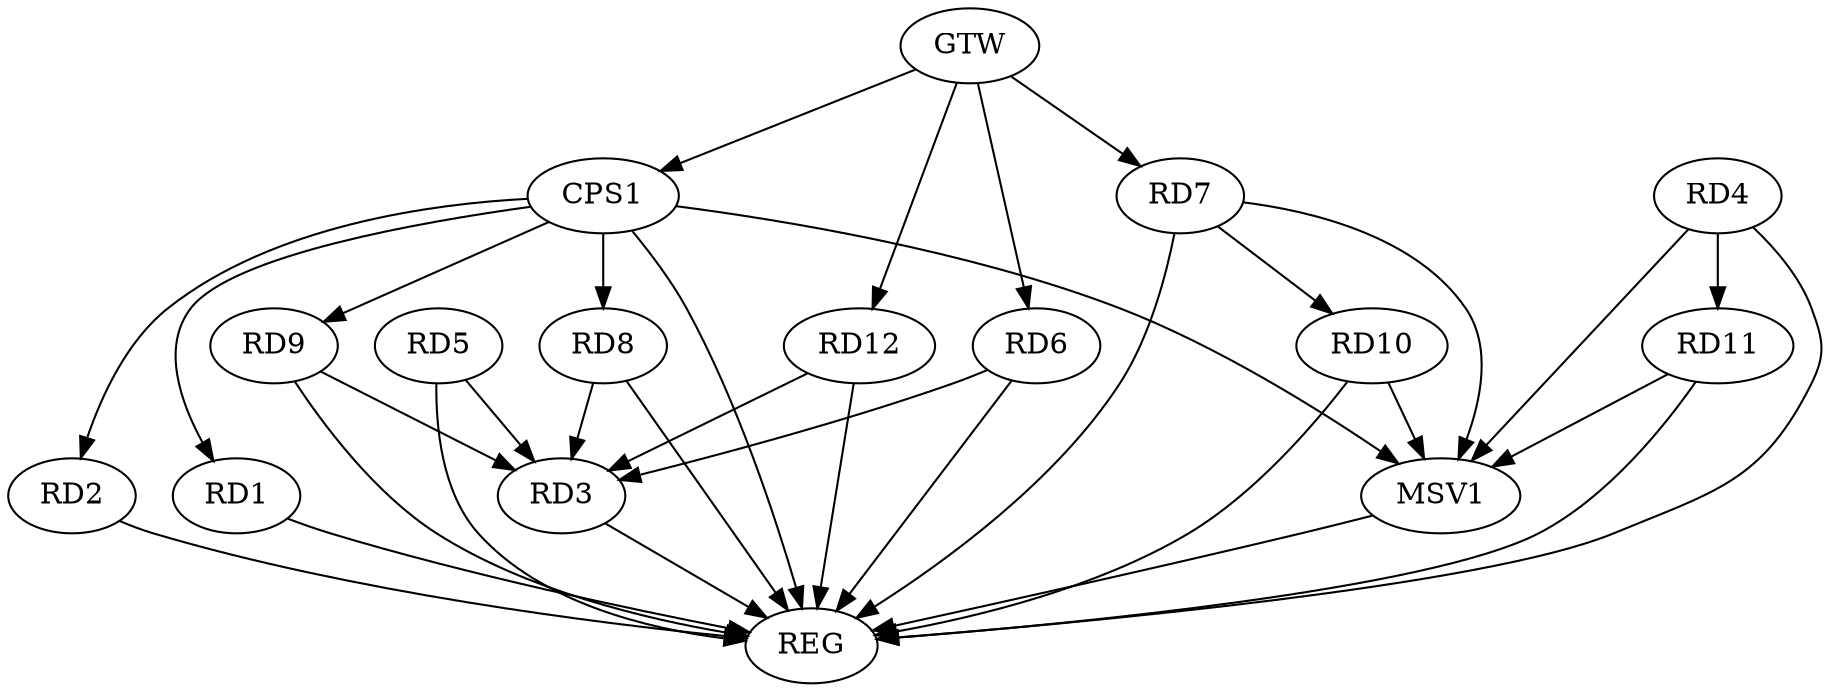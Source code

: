 strict digraph G {
  RD1 [ label="RD1" ];
  RD2 [ label="RD2" ];
  RD3 [ label="RD3" ];
  RD4 [ label="RD4" ];
  RD5 [ label="RD5" ];
  RD6 [ label="RD6" ];
  RD7 [ label="RD7" ];
  RD8 [ label="RD8" ];
  RD9 [ label="RD9" ];
  RD10 [ label="RD10" ];
  RD11 [ label="RD11" ];
  RD12 [ label="RD12" ];
  CPS1 [ label="CPS1" ];
  GTW [ label="GTW" ];
  REG [ label="REG" ];
  MSV1 [ label="MSV1" ];
  RD4 -> RD11;
  RD7 -> RD10;
  CPS1 -> RD1;
  CPS1 -> RD2;
  CPS1 -> RD8;
  CPS1 -> RD9;
  GTW -> RD6;
  GTW -> RD7;
  GTW -> RD12;
  GTW -> CPS1;
  RD1 -> REG;
  RD2 -> REG;
  RD3 -> REG;
  RD4 -> REG;
  RD5 -> REG;
  RD6 -> REG;
  RD7 -> REG;
  RD8 -> REG;
  RD9 -> REG;
  RD10 -> REG;
  RD11 -> REG;
  RD12 -> REG;
  CPS1 -> REG;
  RD9 -> RD3;
  RD5 -> RD3;
  RD12 -> RD3;
  RD6 -> RD3;
  RD8 -> RD3;
  RD4 -> MSV1;
  RD7 -> MSV1;
  RD10 -> MSV1;
  CPS1 -> MSV1;
  RD11 -> MSV1;
  MSV1 -> REG;
}

